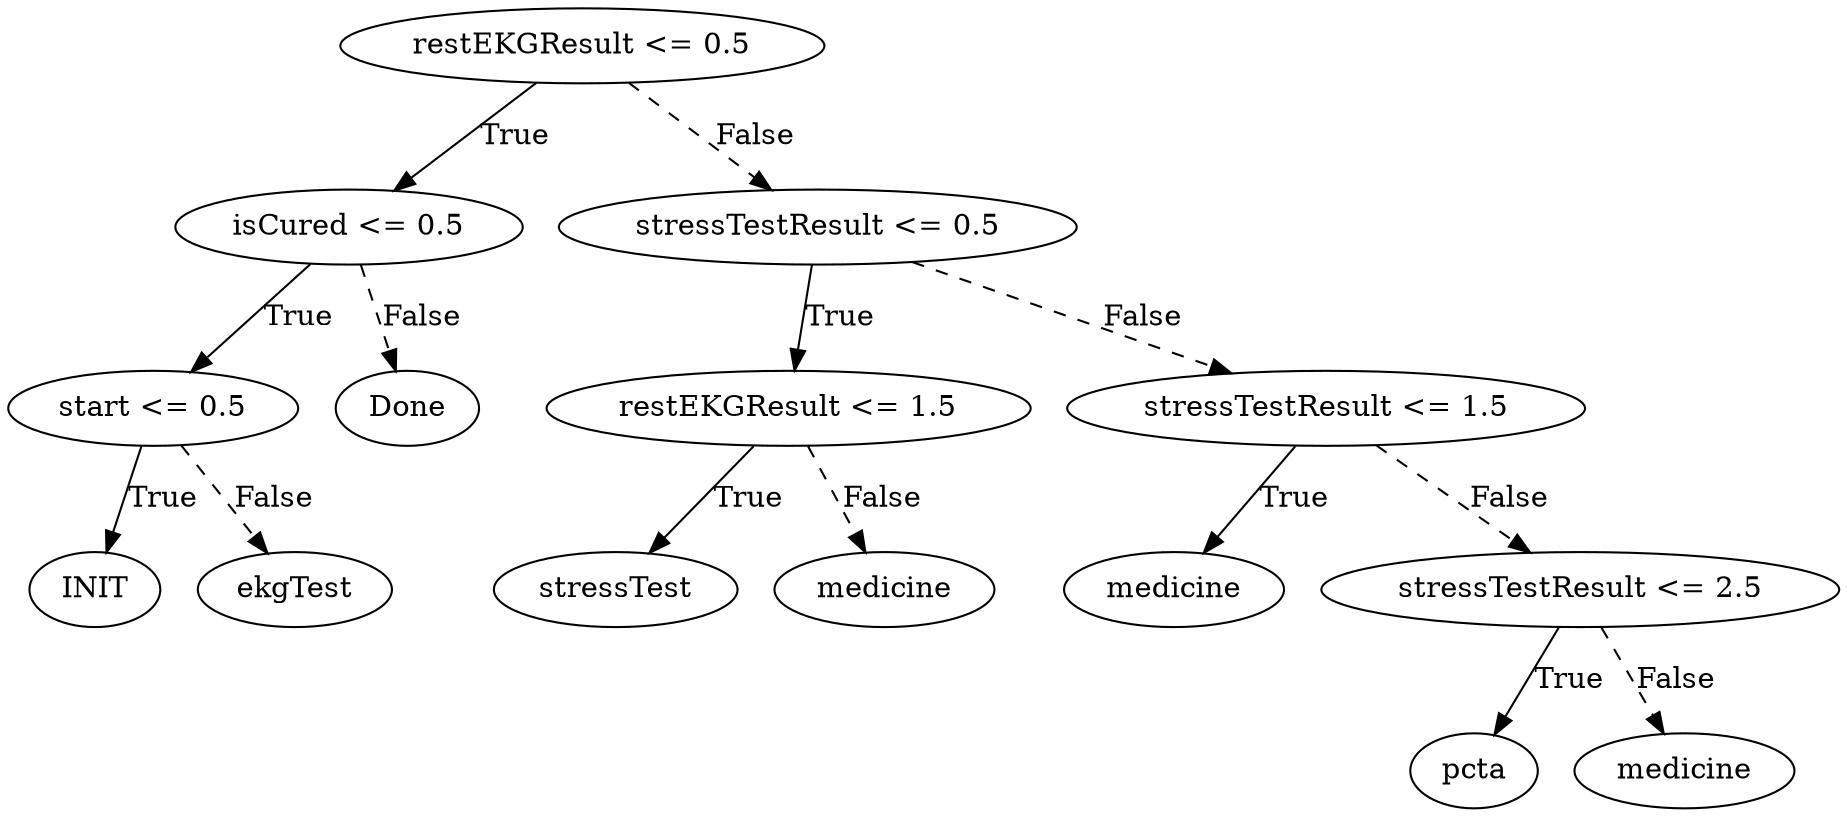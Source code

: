 digraph {
0 [label="restEKGResult <= 0.5"];
1 [label="isCured <= 0.5"];
2 [label="start <= 0.5"];
3 [label="INIT"];
2 -> 3 [label="True"];
4 [label="ekgTest"];
2 -> 4 [style="dashed", label="False"];
1 -> 2 [label="True"];
5 [label="Done"];
1 -> 5 [style="dashed", label="False"];
0 -> 1 [label="True"];
6 [label="stressTestResult <= 0.5"];
7 [label="restEKGResult <= 1.5"];
8 [label="stressTest"];
7 -> 8 [label="True"];
9 [label="medicine"];
7 -> 9 [style="dashed", label="False"];
6 -> 7 [label="True"];
10 [label="stressTestResult <= 1.5"];
11 [label="medicine"];
10 -> 11 [label="True"];
12 [label="stressTestResult <= 2.5"];
13 [label="pcta"];
12 -> 13 [label="True"];
14 [label="medicine"];
12 -> 14 [style="dashed", label="False"];
10 -> 12 [style="dashed", label="False"];
6 -> 10 [style="dashed", label="False"];
0 -> 6 [style="dashed", label="False"];

}